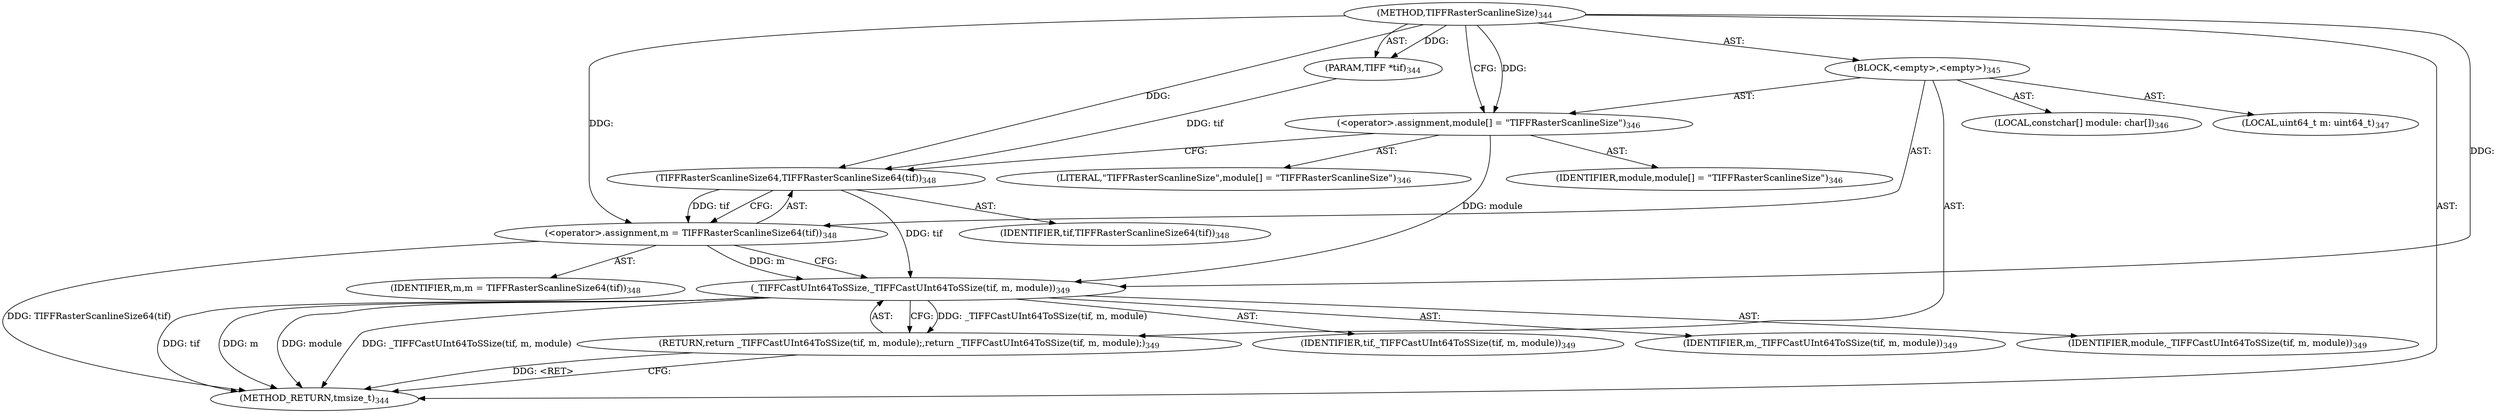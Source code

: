 digraph "TIFFRasterScanlineSize" {  
"11729" [label = <(METHOD,TIFFRasterScanlineSize)<SUB>344</SUB>> ]
"11730" [label = <(PARAM,TIFF *tif)<SUB>344</SUB>> ]
"11731" [label = <(BLOCK,&lt;empty&gt;,&lt;empty&gt;)<SUB>345</SUB>> ]
"11732" [label = <(LOCAL,constchar[] module: char[])<SUB>346</SUB>> ]
"11733" [label = <(&lt;operator&gt;.assignment,module[] = &quot;TIFFRasterScanlineSize&quot;)<SUB>346</SUB>> ]
"11734" [label = <(IDENTIFIER,module,module[] = &quot;TIFFRasterScanlineSize&quot;)<SUB>346</SUB>> ]
"11735" [label = <(LITERAL,&quot;TIFFRasterScanlineSize&quot;,module[] = &quot;TIFFRasterScanlineSize&quot;)<SUB>346</SUB>> ]
"11736" [label = <(LOCAL,uint64_t m: uint64_t)<SUB>347</SUB>> ]
"11737" [label = <(&lt;operator&gt;.assignment,m = TIFFRasterScanlineSize64(tif))<SUB>348</SUB>> ]
"11738" [label = <(IDENTIFIER,m,m = TIFFRasterScanlineSize64(tif))<SUB>348</SUB>> ]
"11739" [label = <(TIFFRasterScanlineSize64,TIFFRasterScanlineSize64(tif))<SUB>348</SUB>> ]
"11740" [label = <(IDENTIFIER,tif,TIFFRasterScanlineSize64(tif))<SUB>348</SUB>> ]
"11741" [label = <(RETURN,return _TIFFCastUInt64ToSSize(tif, m, module);,return _TIFFCastUInt64ToSSize(tif, m, module);)<SUB>349</SUB>> ]
"11742" [label = <(_TIFFCastUInt64ToSSize,_TIFFCastUInt64ToSSize(tif, m, module))<SUB>349</SUB>> ]
"11743" [label = <(IDENTIFIER,tif,_TIFFCastUInt64ToSSize(tif, m, module))<SUB>349</SUB>> ]
"11744" [label = <(IDENTIFIER,m,_TIFFCastUInt64ToSSize(tif, m, module))<SUB>349</SUB>> ]
"11745" [label = <(IDENTIFIER,module,_TIFFCastUInt64ToSSize(tif, m, module))<SUB>349</SUB>> ]
"11746" [label = <(METHOD_RETURN,tmsize_t)<SUB>344</SUB>> ]
  "11729" -> "11730"  [ label = "AST: "] 
  "11729" -> "11731"  [ label = "AST: "] 
  "11729" -> "11746"  [ label = "AST: "] 
  "11731" -> "11732"  [ label = "AST: "] 
  "11731" -> "11733"  [ label = "AST: "] 
  "11731" -> "11736"  [ label = "AST: "] 
  "11731" -> "11737"  [ label = "AST: "] 
  "11731" -> "11741"  [ label = "AST: "] 
  "11733" -> "11734"  [ label = "AST: "] 
  "11733" -> "11735"  [ label = "AST: "] 
  "11737" -> "11738"  [ label = "AST: "] 
  "11737" -> "11739"  [ label = "AST: "] 
  "11739" -> "11740"  [ label = "AST: "] 
  "11741" -> "11742"  [ label = "AST: "] 
  "11742" -> "11743"  [ label = "AST: "] 
  "11742" -> "11744"  [ label = "AST: "] 
  "11742" -> "11745"  [ label = "AST: "] 
  "11733" -> "11739"  [ label = "CFG: "] 
  "11737" -> "11742"  [ label = "CFG: "] 
  "11741" -> "11746"  [ label = "CFG: "] 
  "11739" -> "11737"  [ label = "CFG: "] 
  "11742" -> "11741"  [ label = "CFG: "] 
  "11729" -> "11733"  [ label = "CFG: "] 
  "11741" -> "11746"  [ label = "DDG: &lt;RET&gt;"] 
  "11737" -> "11746"  [ label = "DDG: TIFFRasterScanlineSize64(tif)"] 
  "11742" -> "11746"  [ label = "DDG: tif"] 
  "11742" -> "11746"  [ label = "DDG: m"] 
  "11742" -> "11746"  [ label = "DDG: module"] 
  "11742" -> "11746"  [ label = "DDG: _TIFFCastUInt64ToSSize(tif, m, module)"] 
  "11729" -> "11730"  [ label = "DDG: "] 
  "11729" -> "11733"  [ label = "DDG: "] 
  "11739" -> "11737"  [ label = "DDG: tif"] 
  "11742" -> "11741"  [ label = "DDG: _TIFFCastUInt64ToSSize(tif, m, module)"] 
  "11729" -> "11737"  [ label = "DDG: "] 
  "11730" -> "11739"  [ label = "DDG: tif"] 
  "11729" -> "11739"  [ label = "DDG: "] 
  "11739" -> "11742"  [ label = "DDG: tif"] 
  "11729" -> "11742"  [ label = "DDG: "] 
  "11737" -> "11742"  [ label = "DDG: m"] 
  "11733" -> "11742"  [ label = "DDG: module"] 
}
